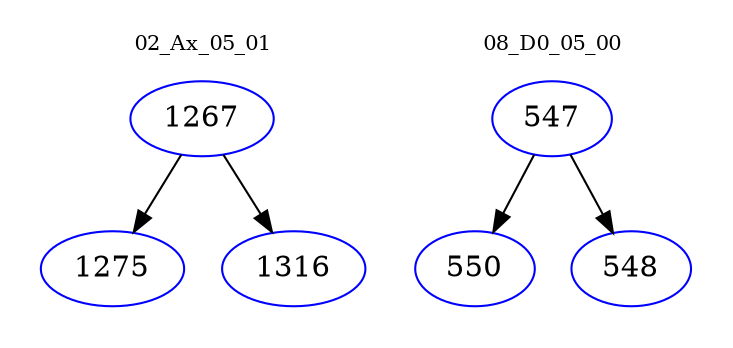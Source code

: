 digraph{
subgraph cluster_0 {
color = white
label = "02_Ax_05_01";
fontsize=10;
T0_1267 [label="1267", color="blue"]
T0_1267 -> T0_1275 [color="black"]
T0_1275 [label="1275", color="blue"]
T0_1267 -> T0_1316 [color="black"]
T0_1316 [label="1316", color="blue"]
}
subgraph cluster_1 {
color = white
label = "08_D0_05_00";
fontsize=10;
T1_547 [label="547", color="blue"]
T1_547 -> T1_550 [color="black"]
T1_550 [label="550", color="blue"]
T1_547 -> T1_548 [color="black"]
T1_548 [label="548", color="blue"]
}
}
